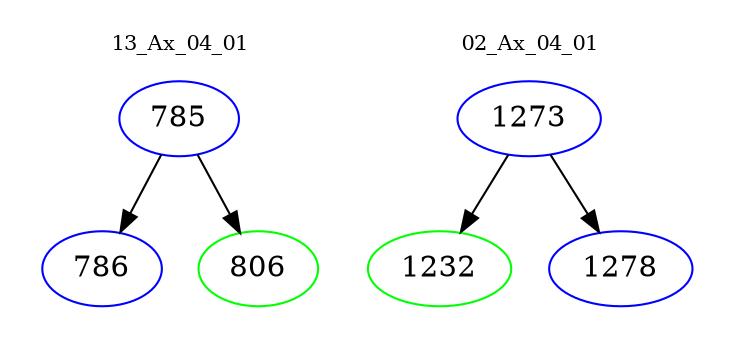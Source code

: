 digraph{
subgraph cluster_0 {
color = white
label = "13_Ax_04_01";
fontsize=10;
T0_785 [label="785", color="blue"]
T0_785 -> T0_786 [color="black"]
T0_786 [label="786", color="blue"]
T0_785 -> T0_806 [color="black"]
T0_806 [label="806", color="green"]
}
subgraph cluster_1 {
color = white
label = "02_Ax_04_01";
fontsize=10;
T1_1273 [label="1273", color="blue"]
T1_1273 -> T1_1232 [color="black"]
T1_1232 [label="1232", color="green"]
T1_1273 -> T1_1278 [color="black"]
T1_1278 [label="1278", color="blue"]
}
}
